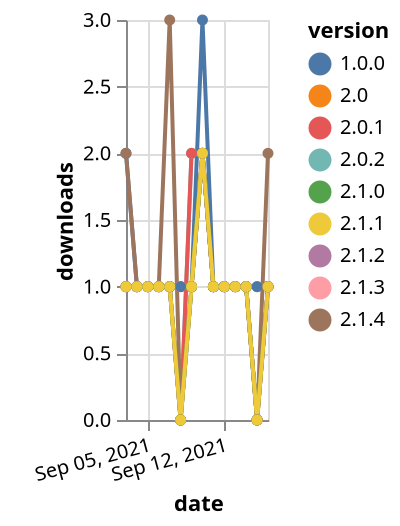 {"$schema": "https://vega.github.io/schema/vega-lite/v5.json", "description": "A simple bar chart with embedded data.", "data": {"values": [{"date": "2021-09-03", "total": 173, "delta": 1, "version": "2.0.2"}, {"date": "2021-09-04", "total": 174, "delta": 1, "version": "2.0.2"}, {"date": "2021-09-05", "total": 175, "delta": 1, "version": "2.0.2"}, {"date": "2021-09-06", "total": 176, "delta": 1, "version": "2.0.2"}, {"date": "2021-09-07", "total": 177, "delta": 1, "version": "2.0.2"}, {"date": "2021-09-08", "total": 177, "delta": 0, "version": "2.0.2"}, {"date": "2021-09-09", "total": 179, "delta": 2, "version": "2.0.2"}, {"date": "2021-09-10", "total": 181, "delta": 2, "version": "2.0.2"}, {"date": "2021-09-11", "total": 182, "delta": 1, "version": "2.0.2"}, {"date": "2021-09-12", "total": 183, "delta": 1, "version": "2.0.2"}, {"date": "2021-09-13", "total": 184, "delta": 1, "version": "2.0.2"}, {"date": "2021-09-14", "total": 185, "delta": 1, "version": "2.0.2"}, {"date": "2021-09-15", "total": 185, "delta": 0, "version": "2.0.2"}, {"date": "2021-09-16", "total": 186, "delta": 1, "version": "2.0.2"}, {"date": "2021-09-03", "total": 186, "delta": 1, "version": "2.1.3"}, {"date": "2021-09-04", "total": 187, "delta": 1, "version": "2.1.3"}, {"date": "2021-09-05", "total": 188, "delta": 1, "version": "2.1.3"}, {"date": "2021-09-06", "total": 189, "delta": 1, "version": "2.1.3"}, {"date": "2021-09-07", "total": 190, "delta": 1, "version": "2.1.3"}, {"date": "2021-09-08", "total": 191, "delta": 1, "version": "2.1.3"}, {"date": "2021-09-09", "total": 192, "delta": 1, "version": "2.1.3"}, {"date": "2021-09-10", "total": 194, "delta": 2, "version": "2.1.3"}, {"date": "2021-09-11", "total": 195, "delta": 1, "version": "2.1.3"}, {"date": "2021-09-12", "total": 196, "delta": 1, "version": "2.1.3"}, {"date": "2021-09-13", "total": 197, "delta": 1, "version": "2.1.3"}, {"date": "2021-09-14", "total": 198, "delta": 1, "version": "2.1.3"}, {"date": "2021-09-15", "total": 198, "delta": 0, "version": "2.1.3"}, {"date": "2021-09-16", "total": 199, "delta": 1, "version": "2.1.3"}, {"date": "2021-09-03", "total": 190, "delta": 1, "version": "2.0"}, {"date": "2021-09-04", "total": 191, "delta": 1, "version": "2.0"}, {"date": "2021-09-05", "total": 192, "delta": 1, "version": "2.0"}, {"date": "2021-09-06", "total": 193, "delta": 1, "version": "2.0"}, {"date": "2021-09-07", "total": 194, "delta": 1, "version": "2.0"}, {"date": "2021-09-08", "total": 195, "delta": 1, "version": "2.0"}, {"date": "2021-09-09", "total": 196, "delta": 1, "version": "2.0"}, {"date": "2021-09-10", "total": 198, "delta": 2, "version": "2.0"}, {"date": "2021-09-11", "total": 199, "delta": 1, "version": "2.0"}, {"date": "2021-09-12", "total": 200, "delta": 1, "version": "2.0"}, {"date": "2021-09-13", "total": 201, "delta": 1, "version": "2.0"}, {"date": "2021-09-14", "total": 202, "delta": 1, "version": "2.0"}, {"date": "2021-09-15", "total": 203, "delta": 1, "version": "2.0"}, {"date": "2021-09-16", "total": 204, "delta": 1, "version": "2.0"}, {"date": "2021-09-03", "total": 155, "delta": 1, "version": "2.1.2"}, {"date": "2021-09-04", "total": 156, "delta": 1, "version": "2.1.2"}, {"date": "2021-09-05", "total": 157, "delta": 1, "version": "2.1.2"}, {"date": "2021-09-06", "total": 158, "delta": 1, "version": "2.1.2"}, {"date": "2021-09-07", "total": 159, "delta": 1, "version": "2.1.2"}, {"date": "2021-09-08", "total": 159, "delta": 0, "version": "2.1.2"}, {"date": "2021-09-09", "total": 160, "delta": 1, "version": "2.1.2"}, {"date": "2021-09-10", "total": 162, "delta": 2, "version": "2.1.2"}, {"date": "2021-09-11", "total": 163, "delta": 1, "version": "2.1.2"}, {"date": "2021-09-12", "total": 164, "delta": 1, "version": "2.1.2"}, {"date": "2021-09-13", "total": 165, "delta": 1, "version": "2.1.2"}, {"date": "2021-09-14", "total": 166, "delta": 1, "version": "2.1.2"}, {"date": "2021-09-15", "total": 166, "delta": 0, "version": "2.1.2"}, {"date": "2021-09-16", "total": 167, "delta": 1, "version": "2.1.2"}, {"date": "2021-09-03", "total": 427, "delta": 2, "version": "1.0.0"}, {"date": "2021-09-04", "total": 428, "delta": 1, "version": "1.0.0"}, {"date": "2021-09-05", "total": 429, "delta": 1, "version": "1.0.0"}, {"date": "2021-09-06", "total": 430, "delta": 1, "version": "1.0.0"}, {"date": "2021-09-07", "total": 431, "delta": 1, "version": "1.0.0"}, {"date": "2021-09-08", "total": 432, "delta": 1, "version": "1.0.0"}, {"date": "2021-09-09", "total": 433, "delta": 1, "version": "1.0.0"}, {"date": "2021-09-10", "total": 436, "delta": 3, "version": "1.0.0"}, {"date": "2021-09-11", "total": 437, "delta": 1, "version": "1.0.0"}, {"date": "2021-09-12", "total": 438, "delta": 1, "version": "1.0.0"}, {"date": "2021-09-13", "total": 439, "delta": 1, "version": "1.0.0"}, {"date": "2021-09-14", "total": 440, "delta": 1, "version": "1.0.0"}, {"date": "2021-09-15", "total": 441, "delta": 1, "version": "1.0.0"}, {"date": "2021-09-16", "total": 442, "delta": 1, "version": "1.0.0"}, {"date": "2021-09-03", "total": 207, "delta": 1, "version": "2.0.1"}, {"date": "2021-09-04", "total": 208, "delta": 1, "version": "2.0.1"}, {"date": "2021-09-05", "total": 209, "delta": 1, "version": "2.0.1"}, {"date": "2021-09-06", "total": 210, "delta": 1, "version": "2.0.1"}, {"date": "2021-09-07", "total": 211, "delta": 1, "version": "2.0.1"}, {"date": "2021-09-08", "total": 211, "delta": 0, "version": "2.0.1"}, {"date": "2021-09-09", "total": 213, "delta": 2, "version": "2.0.1"}, {"date": "2021-09-10", "total": 215, "delta": 2, "version": "2.0.1"}, {"date": "2021-09-11", "total": 216, "delta": 1, "version": "2.0.1"}, {"date": "2021-09-12", "total": 217, "delta": 1, "version": "2.0.1"}, {"date": "2021-09-13", "total": 218, "delta": 1, "version": "2.0.1"}, {"date": "2021-09-14", "total": 219, "delta": 1, "version": "2.0.1"}, {"date": "2021-09-15", "total": 219, "delta": 0, "version": "2.0.1"}, {"date": "2021-09-16", "total": 220, "delta": 1, "version": "2.0.1"}, {"date": "2021-09-03", "total": 163, "delta": 2, "version": "2.1.4"}, {"date": "2021-09-04", "total": 164, "delta": 1, "version": "2.1.4"}, {"date": "2021-09-05", "total": 165, "delta": 1, "version": "2.1.4"}, {"date": "2021-09-06", "total": 166, "delta": 1, "version": "2.1.4"}, {"date": "2021-09-07", "total": 169, "delta": 3, "version": "2.1.4"}, {"date": "2021-09-08", "total": 169, "delta": 0, "version": "2.1.4"}, {"date": "2021-09-09", "total": 170, "delta": 1, "version": "2.1.4"}, {"date": "2021-09-10", "total": 172, "delta": 2, "version": "2.1.4"}, {"date": "2021-09-11", "total": 173, "delta": 1, "version": "2.1.4"}, {"date": "2021-09-12", "total": 174, "delta": 1, "version": "2.1.4"}, {"date": "2021-09-13", "total": 175, "delta": 1, "version": "2.1.4"}, {"date": "2021-09-14", "total": 176, "delta": 1, "version": "2.1.4"}, {"date": "2021-09-15", "total": 176, "delta": 0, "version": "2.1.4"}, {"date": "2021-09-16", "total": 178, "delta": 2, "version": "2.1.4"}, {"date": "2021-09-03", "total": 155, "delta": 1, "version": "2.1.0"}, {"date": "2021-09-04", "total": 156, "delta": 1, "version": "2.1.0"}, {"date": "2021-09-05", "total": 157, "delta": 1, "version": "2.1.0"}, {"date": "2021-09-06", "total": 158, "delta": 1, "version": "2.1.0"}, {"date": "2021-09-07", "total": 159, "delta": 1, "version": "2.1.0"}, {"date": "2021-09-08", "total": 159, "delta": 0, "version": "2.1.0"}, {"date": "2021-09-09", "total": 160, "delta": 1, "version": "2.1.0"}, {"date": "2021-09-10", "total": 162, "delta": 2, "version": "2.1.0"}, {"date": "2021-09-11", "total": 163, "delta": 1, "version": "2.1.0"}, {"date": "2021-09-12", "total": 164, "delta": 1, "version": "2.1.0"}, {"date": "2021-09-13", "total": 165, "delta": 1, "version": "2.1.0"}, {"date": "2021-09-14", "total": 166, "delta": 1, "version": "2.1.0"}, {"date": "2021-09-15", "total": 166, "delta": 0, "version": "2.1.0"}, {"date": "2021-09-16", "total": 167, "delta": 1, "version": "2.1.0"}, {"date": "2021-09-03", "total": 154, "delta": 1, "version": "2.1.1"}, {"date": "2021-09-04", "total": 155, "delta": 1, "version": "2.1.1"}, {"date": "2021-09-05", "total": 156, "delta": 1, "version": "2.1.1"}, {"date": "2021-09-06", "total": 157, "delta": 1, "version": "2.1.1"}, {"date": "2021-09-07", "total": 158, "delta": 1, "version": "2.1.1"}, {"date": "2021-09-08", "total": 158, "delta": 0, "version": "2.1.1"}, {"date": "2021-09-09", "total": 159, "delta": 1, "version": "2.1.1"}, {"date": "2021-09-10", "total": 161, "delta": 2, "version": "2.1.1"}, {"date": "2021-09-11", "total": 162, "delta": 1, "version": "2.1.1"}, {"date": "2021-09-12", "total": 163, "delta": 1, "version": "2.1.1"}, {"date": "2021-09-13", "total": 164, "delta": 1, "version": "2.1.1"}, {"date": "2021-09-14", "total": 165, "delta": 1, "version": "2.1.1"}, {"date": "2021-09-15", "total": 165, "delta": 0, "version": "2.1.1"}, {"date": "2021-09-16", "total": 166, "delta": 1, "version": "2.1.1"}]}, "width": "container", "mark": {"type": "line", "point": {"filled": true}}, "encoding": {"x": {"field": "date", "type": "temporal", "timeUnit": "yearmonthdate", "title": "date", "axis": {"labelAngle": -15}}, "y": {"field": "delta", "type": "quantitative", "title": "downloads"}, "color": {"field": "version", "type": "nominal"}, "tooltip": {"field": "delta"}}}